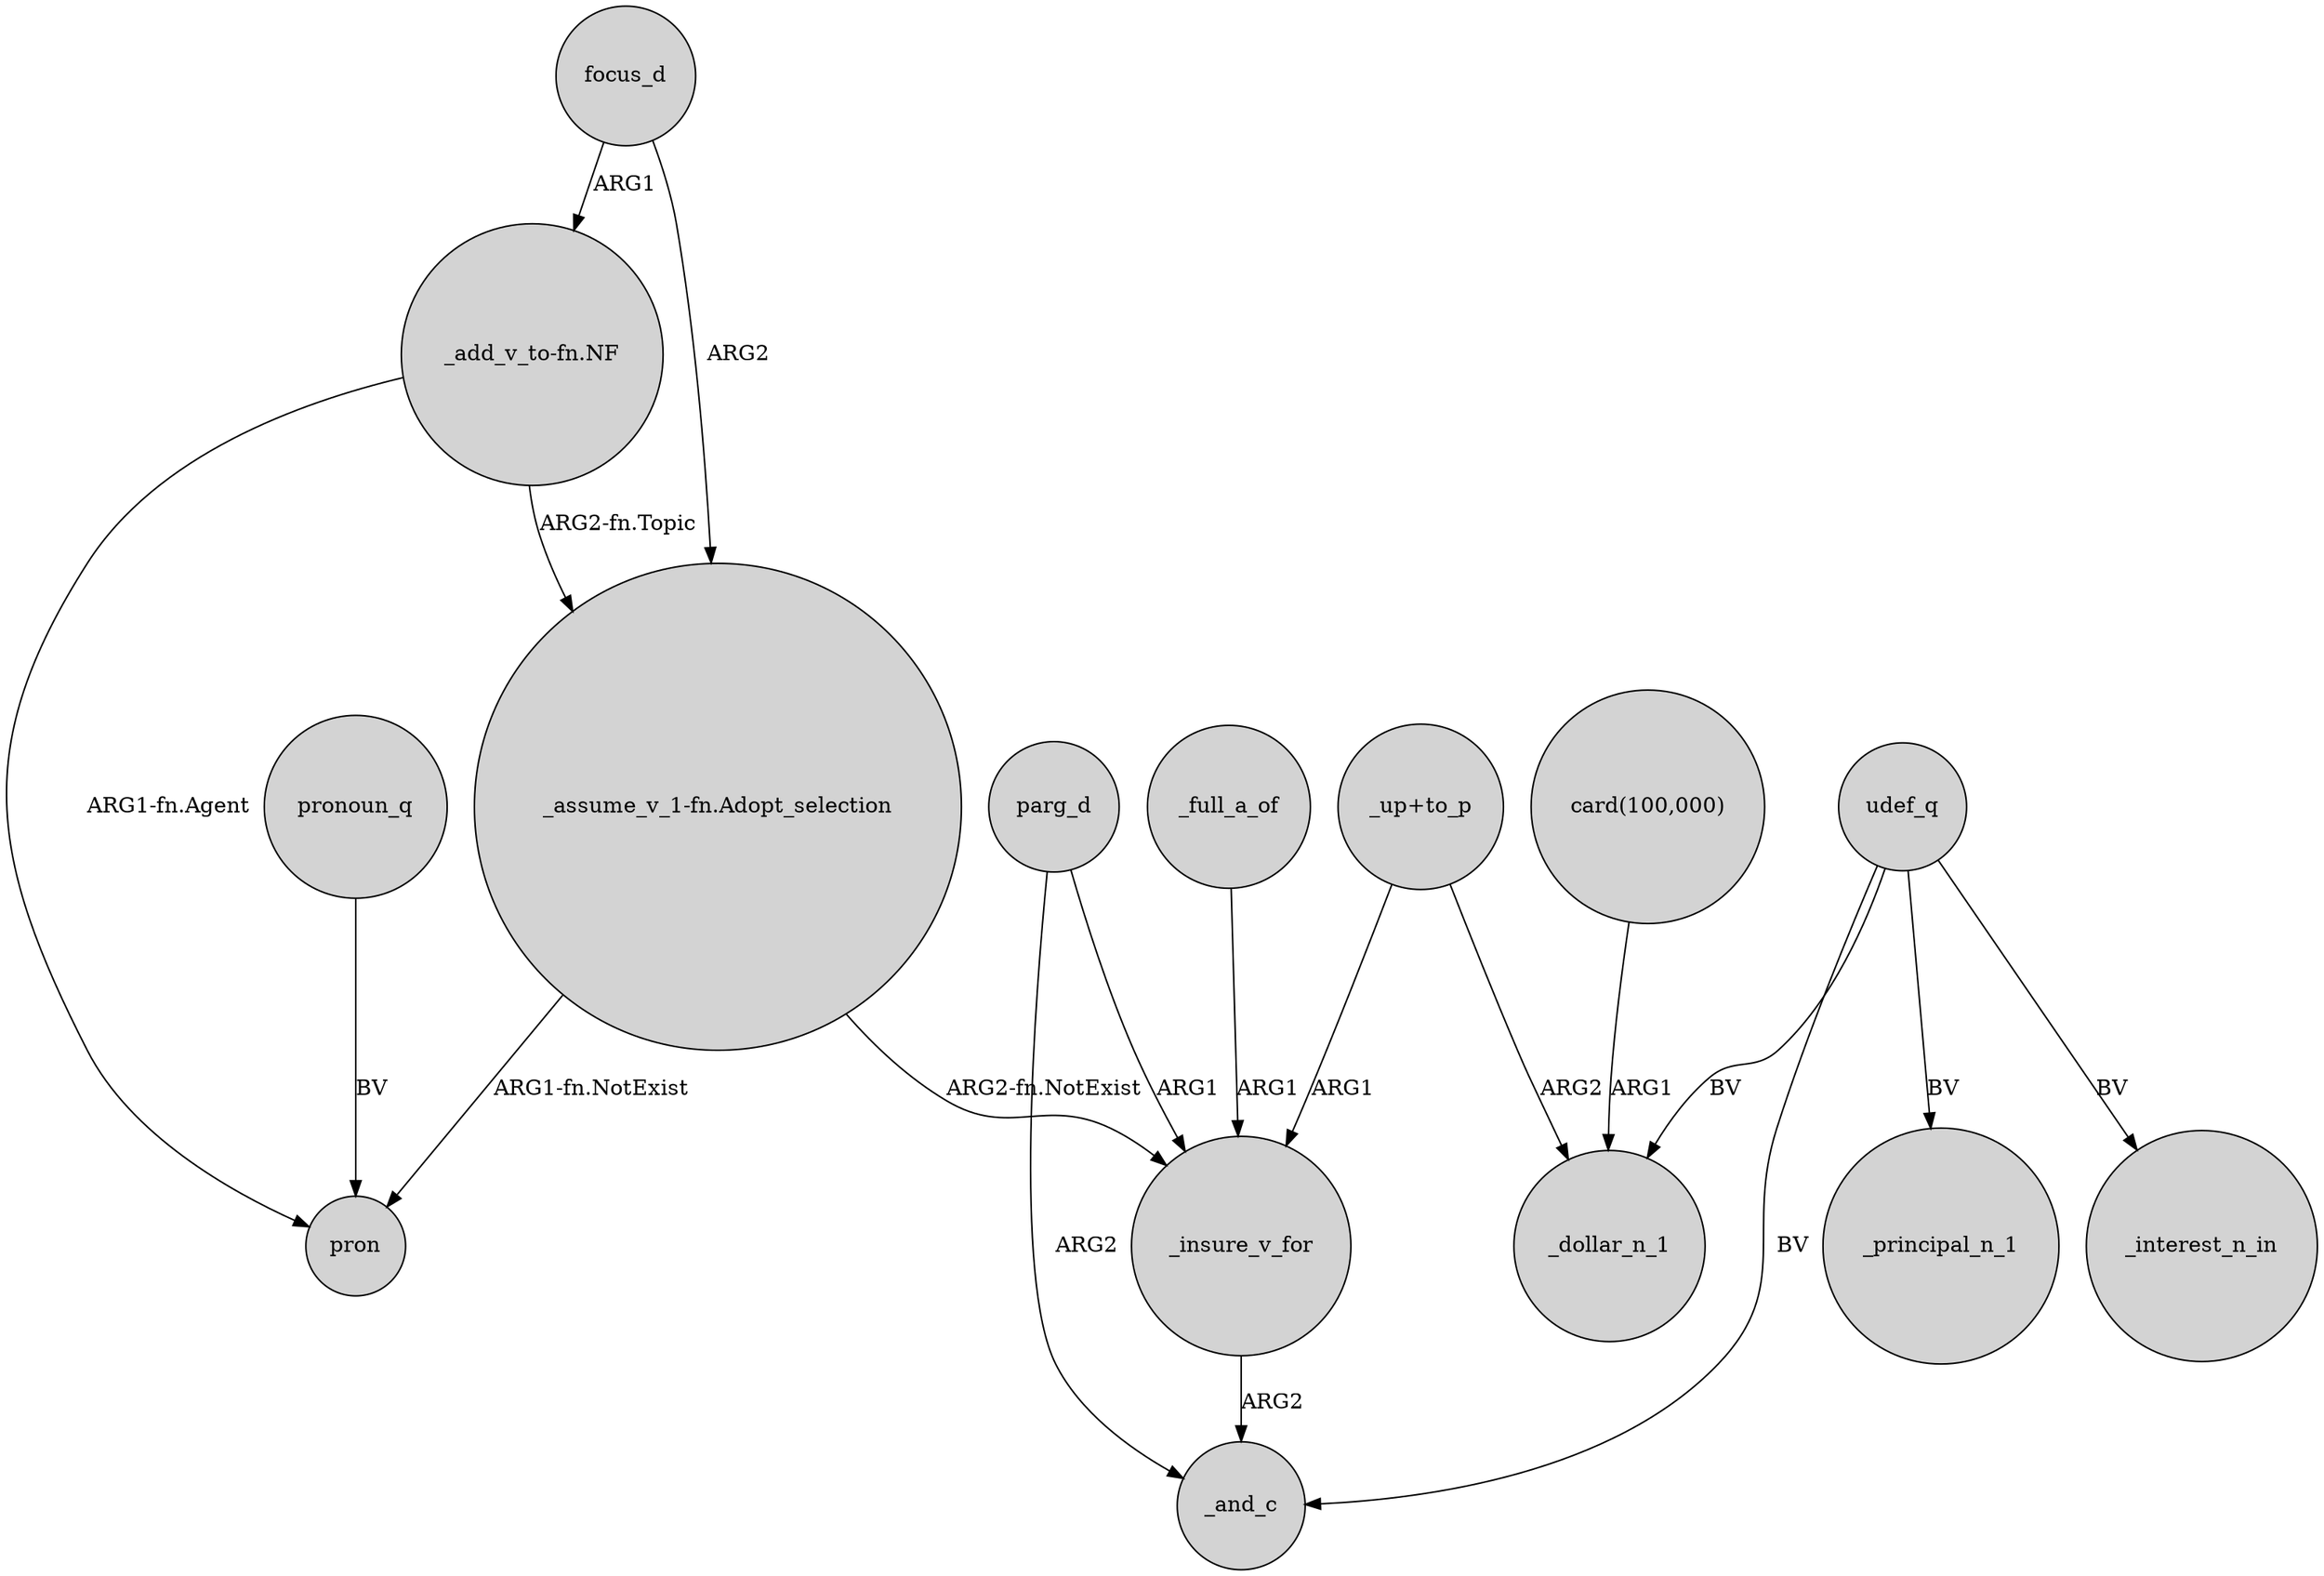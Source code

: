 digraph {
	node [shape=circle style=filled]
	"_assume_v_1-fn.Adopt_selection" -> pron [label="ARG1-fn.NotExist"]
	"_up+to_p" -> _insure_v_for [label=ARG1]
	_full_a_of -> _insure_v_for [label=ARG1]
	focus_d -> "_assume_v_1-fn.Adopt_selection" [label=ARG2]
	"_add_v_to-fn.NF" -> "_assume_v_1-fn.Adopt_selection" [label="ARG2-fn.Topic"]
	focus_d -> "_add_v_to-fn.NF" [label=ARG1]
	udef_q -> _interest_n_in [label=BV]
	_insure_v_for -> _and_c [label=ARG2]
	parg_d -> _insure_v_for [label=ARG1]
	"_up+to_p" -> _dollar_n_1 [label=ARG2]
	"card(100,000)" -> _dollar_n_1 [label=ARG1]
	udef_q -> _and_c [label=BV]
	"_assume_v_1-fn.Adopt_selection" -> _insure_v_for [label="ARG2-fn.NotExist"]
	udef_q -> _principal_n_1 [label=BV]
	parg_d -> _and_c [label=ARG2]
	"_add_v_to-fn.NF" -> pron [label="ARG1-fn.Agent"]
	udef_q -> _dollar_n_1 [label=BV]
	pronoun_q -> pron [label=BV]
}
